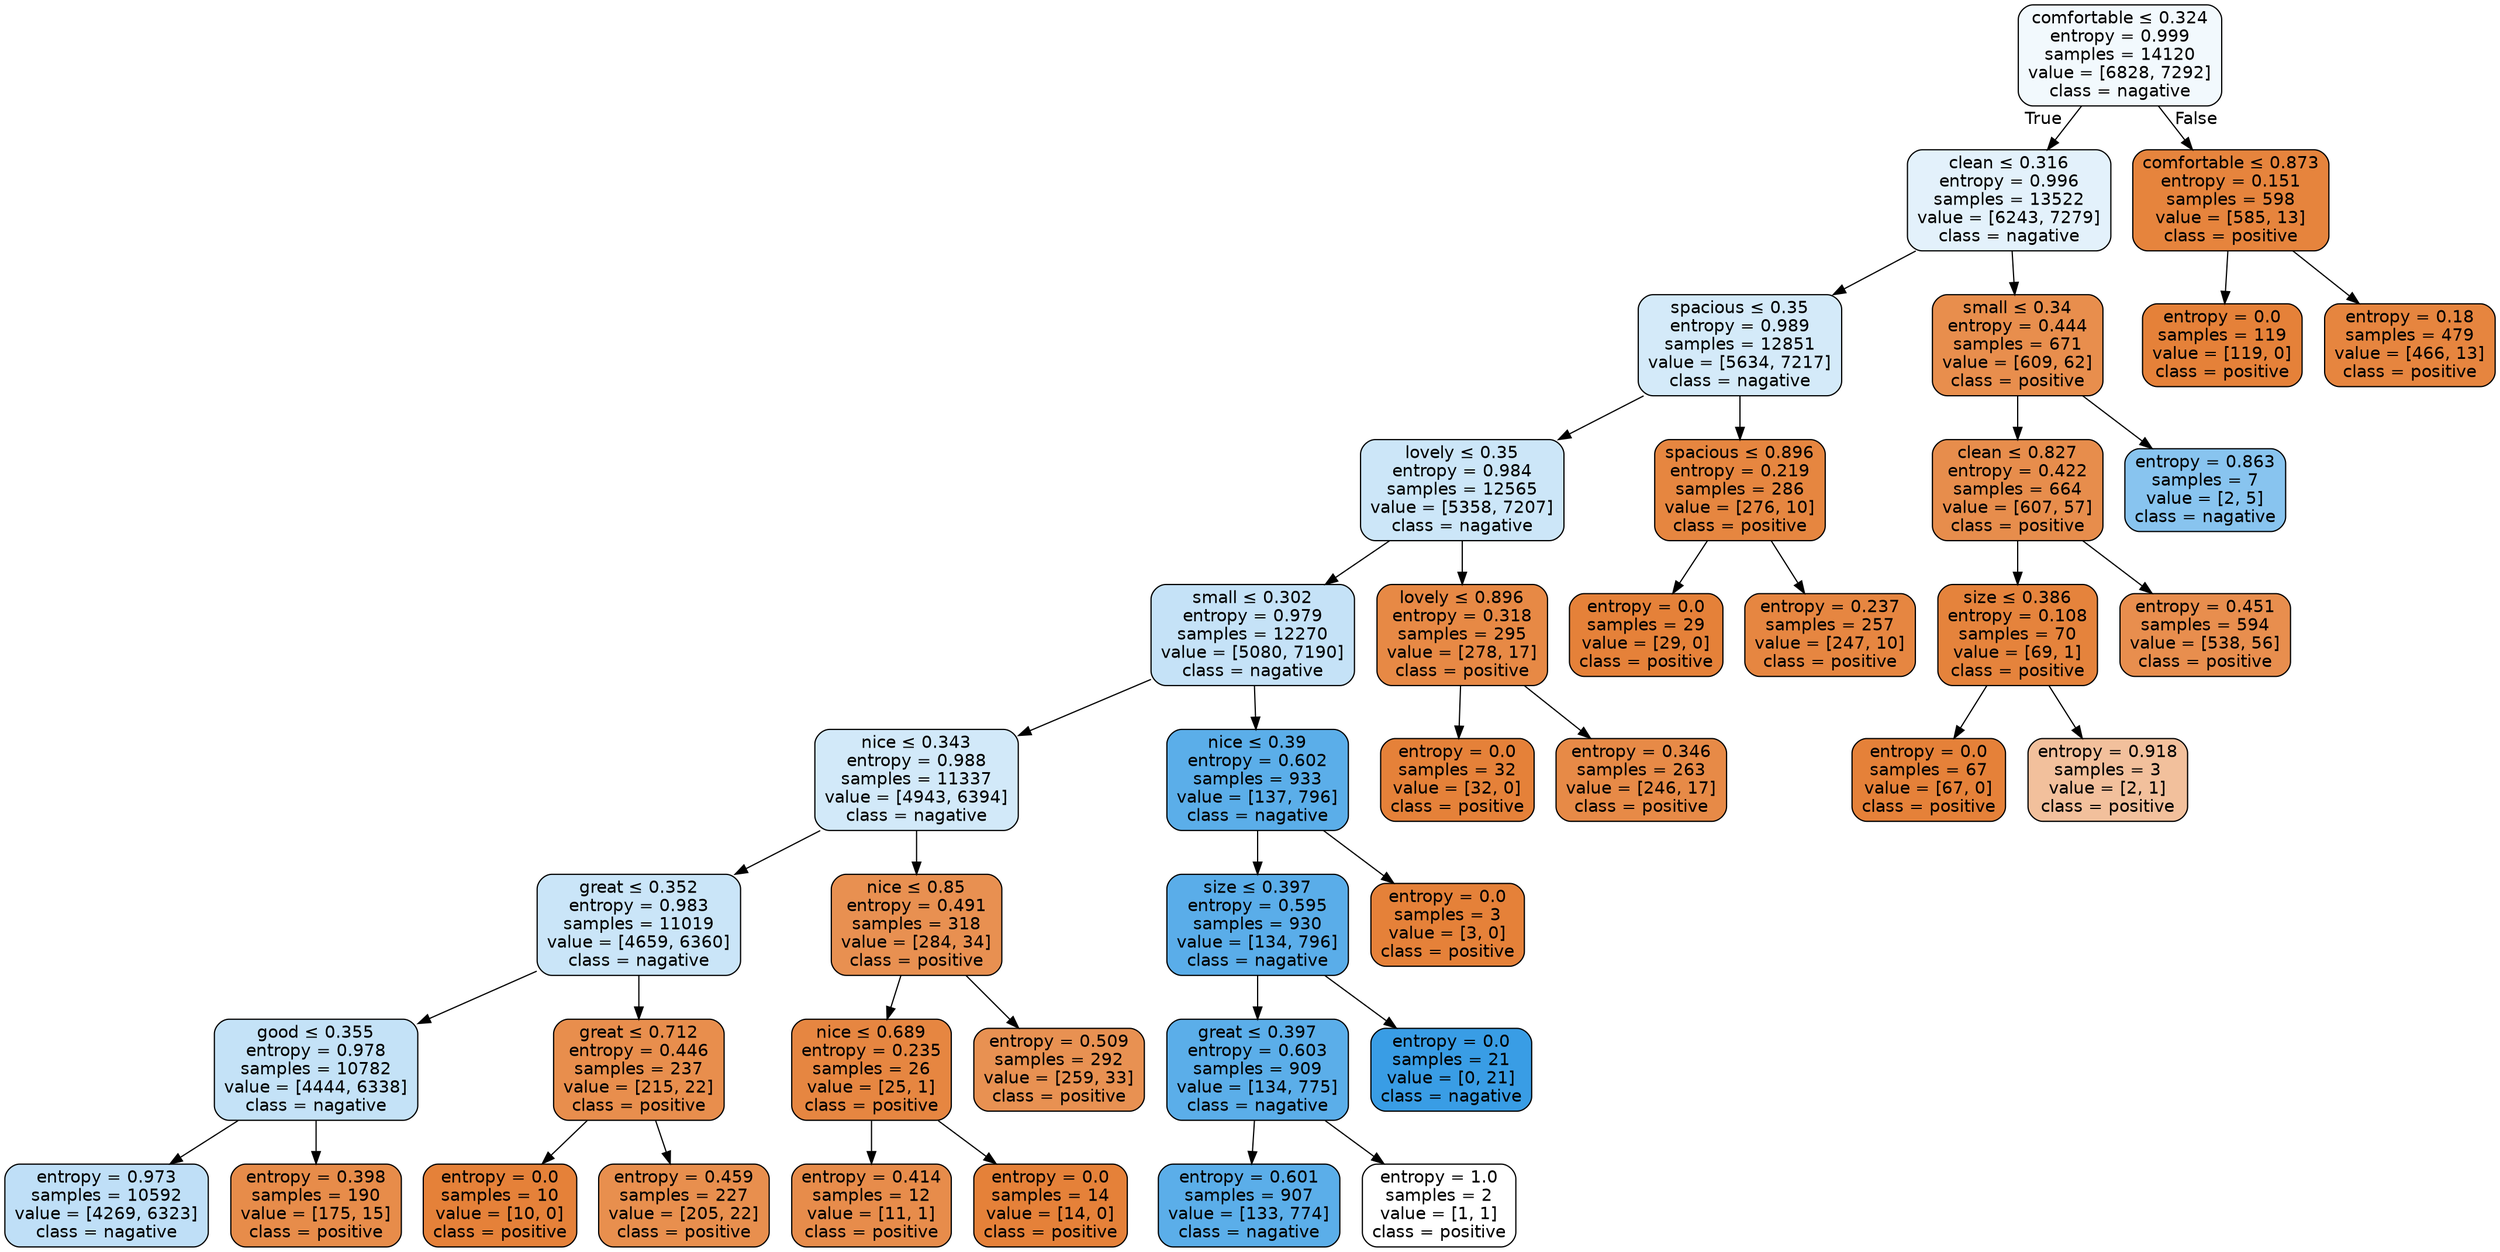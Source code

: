 digraph Tree {
node [shape=box, style="filled, rounded", color="black", fontname=helvetica] ;
edge [fontname=helvetica] ;
0 [label=<comfortable &le; 0.324<br/>entropy = 0.999<br/>samples = 14120<br/>value = [6828, 7292]<br/>class = nagative>, fillcolor="#f2f9fd"] ;
1 [label=<clean &le; 0.316<br/>entropy = 0.996<br/>samples = 13522<br/>value = [6243, 7279]<br/>class = nagative>, fillcolor="#e3f1fb"] ;
0 -> 1 [labeldistance=2.5, labelangle=45, headlabel="True"] ;
2 [label=<spacious &le; 0.35<br/>entropy = 0.989<br/>samples = 12851<br/>value = [5634, 7217]<br/>class = nagative>, fillcolor="#d4eaf9"] ;
1 -> 2 ;
3 [label=<lovely &le; 0.35<br/>entropy = 0.984<br/>samples = 12565<br/>value = [5358, 7207]<br/>class = nagative>, fillcolor="#cce6f8"] ;
2 -> 3 ;
4 [label=<small &le; 0.302<br/>entropy = 0.979<br/>samples = 12270<br/>value = [5080, 7190]<br/>class = nagative>, fillcolor="#c5e2f7"] ;
3 -> 4 ;
5 [label=<nice &le; 0.343<br/>entropy = 0.988<br/>samples = 11337<br/>value = [4943, 6394]<br/>class = nagative>, fillcolor="#d2e9f9"] ;
4 -> 5 ;
6 [label=<great &le; 0.352<br/>entropy = 0.983<br/>samples = 11019<br/>value = [4659, 6360]<br/>class = nagative>, fillcolor="#cae5f8"] ;
5 -> 6 ;
7 [label=<good &le; 0.355<br/>entropy = 0.978<br/>samples = 10782<br/>value = [4444, 6338]<br/>class = nagative>, fillcolor="#c4e2f7"] ;
6 -> 7 ;
8 [label=<entropy = 0.973<br/>samples = 10592<br/>value = [4269, 6323]<br/>class = nagative>, fillcolor="#bfdff7"] ;
7 -> 8 ;
9 [label=<entropy = 0.398<br/>samples = 190<br/>value = [175, 15]<br/>class = positive>, fillcolor="#e78c4a"] ;
7 -> 9 ;
10 [label=<great &le; 0.712<br/>entropy = 0.446<br/>samples = 237<br/>value = [215, 22]<br/>class = positive>, fillcolor="#e88e4d"] ;
6 -> 10 ;
11 [label=<entropy = 0.0<br/>samples = 10<br/>value = [10, 0]<br/>class = positive>, fillcolor="#e58139"] ;
10 -> 11 ;
12 [label=<entropy = 0.459<br/>samples = 227<br/>value = [205, 22]<br/>class = positive>, fillcolor="#e88f4e"] ;
10 -> 12 ;
13 [label=<nice &le; 0.85<br/>entropy = 0.491<br/>samples = 318<br/>value = [284, 34]<br/>class = positive>, fillcolor="#e89051"] ;
5 -> 13 ;
14 [label=<nice &le; 0.689<br/>entropy = 0.235<br/>samples = 26<br/>value = [25, 1]<br/>class = positive>, fillcolor="#e68641"] ;
13 -> 14 ;
15 [label=<entropy = 0.414<br/>samples = 12<br/>value = [11, 1]<br/>class = positive>, fillcolor="#e78c4b"] ;
14 -> 15 ;
16 [label=<entropy = 0.0<br/>samples = 14<br/>value = [14, 0]<br/>class = positive>, fillcolor="#e58139"] ;
14 -> 16 ;
17 [label=<entropy = 0.509<br/>samples = 292<br/>value = [259, 33]<br/>class = positive>, fillcolor="#e89152"] ;
13 -> 17 ;
18 [label=<nice &le; 0.39<br/>entropy = 0.602<br/>samples = 933<br/>value = [137, 796]<br/>class = nagative>, fillcolor="#5baee9"] ;
4 -> 18 ;
19 [label=<size &le; 0.397<br/>entropy = 0.595<br/>samples = 930<br/>value = [134, 796]<br/>class = nagative>, fillcolor="#5aade9"] ;
18 -> 19 ;
20 [label=<great &le; 0.397<br/>entropy = 0.603<br/>samples = 909<br/>value = [134, 775]<br/>class = nagative>, fillcolor="#5baee9"] ;
19 -> 20 ;
21 [label=<entropy = 0.601<br/>samples = 907<br/>value = [133, 774]<br/>class = nagative>, fillcolor="#5baee9"] ;
20 -> 21 ;
22 [label=<entropy = 1.0<br/>samples = 2<br/>value = [1, 1]<br/>class = positive>, fillcolor="#ffffff"] ;
20 -> 22 ;
23 [label=<entropy = 0.0<br/>samples = 21<br/>value = [0, 21]<br/>class = nagative>, fillcolor="#399de5"] ;
19 -> 23 ;
24 [label=<entropy = 0.0<br/>samples = 3<br/>value = [3, 0]<br/>class = positive>, fillcolor="#e58139"] ;
18 -> 24 ;
25 [label=<lovely &le; 0.896<br/>entropy = 0.318<br/>samples = 295<br/>value = [278, 17]<br/>class = positive>, fillcolor="#e78945"] ;
3 -> 25 ;
26 [label=<entropy = 0.0<br/>samples = 32<br/>value = [32, 0]<br/>class = positive>, fillcolor="#e58139"] ;
25 -> 26 ;
27 [label=<entropy = 0.346<br/>samples = 263<br/>value = [246, 17]<br/>class = positive>, fillcolor="#e78a47"] ;
25 -> 27 ;
28 [label=<spacious &le; 0.896<br/>entropy = 0.219<br/>samples = 286<br/>value = [276, 10]<br/>class = positive>, fillcolor="#e68640"] ;
2 -> 28 ;
29 [label=<entropy = 0.0<br/>samples = 29<br/>value = [29, 0]<br/>class = positive>, fillcolor="#e58139"] ;
28 -> 29 ;
30 [label=<entropy = 0.237<br/>samples = 257<br/>value = [247, 10]<br/>class = positive>, fillcolor="#e68641"] ;
28 -> 30 ;
31 [label=<small &le; 0.34<br/>entropy = 0.444<br/>samples = 671<br/>value = [609, 62]<br/>class = positive>, fillcolor="#e88e4d"] ;
1 -> 31 ;
32 [label=<clean &le; 0.827<br/>entropy = 0.422<br/>samples = 664<br/>value = [607, 57]<br/>class = positive>, fillcolor="#e78d4c"] ;
31 -> 32 ;
33 [label=<size &le; 0.386<br/>entropy = 0.108<br/>samples = 70<br/>value = [69, 1]<br/>class = positive>, fillcolor="#e5833c"] ;
32 -> 33 ;
34 [label=<entropy = 0.0<br/>samples = 67<br/>value = [67, 0]<br/>class = positive>, fillcolor="#e58139"] ;
33 -> 34 ;
35 [label=<entropy = 0.918<br/>samples = 3<br/>value = [2, 1]<br/>class = positive>, fillcolor="#f2c09c"] ;
33 -> 35 ;
36 [label=<entropy = 0.451<br/>samples = 594<br/>value = [538, 56]<br/>class = positive>, fillcolor="#e88e4e"] ;
32 -> 36 ;
37 [label=<entropy = 0.863<br/>samples = 7<br/>value = [2, 5]<br/>class = nagative>, fillcolor="#88c4ef"] ;
31 -> 37 ;
38 [label=<comfortable &le; 0.873<br/>entropy = 0.151<br/>samples = 598<br/>value = [585, 13]<br/>class = positive>, fillcolor="#e6843d"] ;
0 -> 38 [labeldistance=2.5, labelangle=-45, headlabel="False"] ;
39 [label=<entropy = 0.0<br/>samples = 119<br/>value = [119, 0]<br/>class = positive>, fillcolor="#e58139"] ;
38 -> 39 ;
40 [label=<entropy = 0.18<br/>samples = 479<br/>value = [466, 13]<br/>class = positive>, fillcolor="#e6853f"] ;
38 -> 40 ;
}